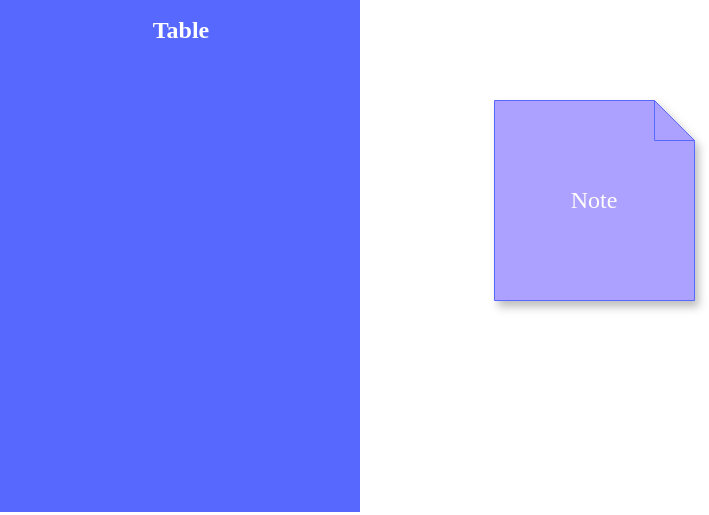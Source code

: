 <mxfile border="50" scale="3" compressed="false" locked="false" version="24.7.0" type="github">
  <diagram name="Blank" id="YmL12bMKpDGza6XwsDPr">
    <mxGraphModel dx="600" dy="323" grid="0" gridSize="10" guides="1" tooltips="1" connect="1" arrows="1" fold="1" page="0" pageScale="1" pageWidth="827" pageHeight="1169" background="none" math="1" shadow="0">
      <root>
        <mxCell id="X5NqExCQtvZxIxQ7pmgY-0" />
        <mxCell id="1" parent="X5NqExCQtvZxIxQ7pmgY-0" />
        <mxCell id="-vf5xMmUVaesIQRQ7jGJ-4" value="Table" style="shape=table;startSize=30;container=1;collapsible=1;childLayout=tableLayout;fixedRows=1;rowLines=0;fontStyle=1;align=center;resizeLast=1;html=1;fillColor=#5768FF;strokeColor=none;fontFamily=Comic Sans MS;fontColor=#FFFFFF;" vertex="1" parent="1">
          <mxGeometry x="112" y="227" width="180" height="256.429" as="geometry">
            <mxRectangle x="289" y="199" width="62" height="30" as="alternateBounds" />
          </mxGeometry>
        </mxCell>
        <mxCell id="-vf5xMmUVaesIQRQ7jGJ-5" value="" style="shape=tableRow;horizontal=0;startSize=0;swimlaneHead=0;swimlaneBody=0;fillColor=#5768FF;collapsible=0;dropTarget=0;points=[[0,0.5],[1,0.5]];portConstraint=eastwest;top=0;left=0;right=0;bottom=1;strokeColor=inherit;fontFamily=Comic Sans MS;fontColor=#FFFFFF;" vertex="1" parent="-vf5xMmUVaesIQRQ7jGJ-4">
          <mxGeometry y="30" width="180" height="136" as="geometry" />
        </mxCell>
        <mxCell id="-vf5xMmUVaesIQRQ7jGJ-6" value="" style="shape=partialRectangle;connectable=0;fillColor=#5768FF;top=0;left=0;bottom=0;right=0;fontStyle=1;overflow=hidden;whiteSpace=wrap;html=1;strokeColor=inherit;fontFamily=Comic Sans MS;fontColor=#FFFFFF;" vertex="1" parent="-vf5xMmUVaesIQRQ7jGJ-5">
          <mxGeometry width="160" height="136" as="geometry">
            <mxRectangle width="160" height="136" as="alternateBounds" />
          </mxGeometry>
        </mxCell>
        <mxCell id="-vf5xMmUVaesIQRQ7jGJ-7" value="" style="shape=partialRectangle;connectable=0;fillColor=#5768FF;top=0;left=0;bottom=0;right=0;align=left;spacingLeft=6;fontStyle=5;overflow=hidden;whiteSpace=wrap;html=1;strokeColor=inherit;fontFamily=Comic Sans MS;fontColor=#FFFFFF;" vertex="1" parent="-vf5xMmUVaesIQRQ7jGJ-5">
          <mxGeometry x="160" width="20" height="136" as="geometry">
            <mxRectangle width="20" height="136" as="alternateBounds" />
          </mxGeometry>
        </mxCell>
        <mxCell id="-vf5xMmUVaesIQRQ7jGJ-8" value="" style="shape=tableRow;horizontal=0;startSize=0;swimlaneHead=0;swimlaneBody=0;fillColor=#5768FF;collapsible=0;dropTarget=0;points=[[0,0.5],[1,0.5]];portConstraint=eastwest;top=0;left=0;right=0;bottom=0;strokeColor=inherit;fontFamily=Comic Sans MS;fontColor=#FFFFFF;" vertex="1" parent="-vf5xMmUVaesIQRQ7jGJ-4">
          <mxGeometry y="166" width="180" height="30" as="geometry" />
        </mxCell>
        <mxCell id="-vf5xMmUVaesIQRQ7jGJ-9" value="" style="shape=partialRectangle;connectable=0;fillColor=#5768FF;top=0;left=0;bottom=0;right=0;editable=1;overflow=hidden;whiteSpace=wrap;html=1;strokeColor=inherit;fontFamily=Comic Sans MS;fontColor=#FFFFFF;" vertex="1" parent="-vf5xMmUVaesIQRQ7jGJ-8">
          <mxGeometry width="160" height="30" as="geometry">
            <mxRectangle width="160" height="30" as="alternateBounds" />
          </mxGeometry>
        </mxCell>
        <mxCell id="-vf5xMmUVaesIQRQ7jGJ-10" value="" style="shape=partialRectangle;connectable=0;fillColor=#5768FF;top=0;left=0;bottom=0;right=0;align=left;spacingLeft=6;overflow=hidden;whiteSpace=wrap;html=1;strokeColor=inherit;fontFamily=Comic Sans MS;fontColor=#FFFFFF;" vertex="1" parent="-vf5xMmUVaesIQRQ7jGJ-8">
          <mxGeometry x="160" width="20" height="30" as="geometry">
            <mxRectangle width="20" height="30" as="alternateBounds" />
          </mxGeometry>
        </mxCell>
        <mxCell id="-vf5xMmUVaesIQRQ7jGJ-11" value="" style="shape=tableRow;horizontal=0;startSize=0;swimlaneHead=0;swimlaneBody=0;fillColor=#5768FF;collapsible=0;dropTarget=0;points=[[0,0.5],[1,0.5]];portConstraint=eastwest;top=0;left=0;right=0;bottom=0;strokeColor=inherit;fontFamily=Comic Sans MS;fontColor=#FFFFFF;" vertex="1" parent="-vf5xMmUVaesIQRQ7jGJ-4">
          <mxGeometry y="196" width="180" height="30" as="geometry" />
        </mxCell>
        <mxCell id="-vf5xMmUVaesIQRQ7jGJ-12" value="" style="shape=partialRectangle;connectable=0;fillColor=#5768FF;top=0;left=0;bottom=0;right=0;editable=1;overflow=hidden;whiteSpace=wrap;html=1;strokeColor=inherit;fontFamily=Comic Sans MS;fontColor=#FFFFFF;" vertex="1" parent="-vf5xMmUVaesIQRQ7jGJ-11">
          <mxGeometry width="160" height="30" as="geometry">
            <mxRectangle width="160" height="30" as="alternateBounds" />
          </mxGeometry>
        </mxCell>
        <mxCell id="-vf5xMmUVaesIQRQ7jGJ-13" value="" style="shape=partialRectangle;connectable=0;fillColor=#5768FF;top=0;left=0;bottom=0;right=0;align=left;spacingLeft=6;overflow=hidden;whiteSpace=wrap;html=1;strokeColor=inherit;fontFamily=Comic Sans MS;fontColor=#FFFFFF;" vertex="1" parent="-vf5xMmUVaesIQRQ7jGJ-11">
          <mxGeometry x="160" width="20" height="30" as="geometry">
            <mxRectangle width="20" height="30" as="alternateBounds" />
          </mxGeometry>
        </mxCell>
        <mxCell id="-vf5xMmUVaesIQRQ7jGJ-14" value="" style="shape=tableRow;horizontal=0;startSize=0;swimlaneHead=0;swimlaneBody=0;fillColor=#5768FF;collapsible=0;dropTarget=0;points=[[0,0.5],[1,0.5]];portConstraint=eastwest;top=0;left=0;right=0;bottom=0;strokeColor=inherit;fontFamily=Comic Sans MS;fontColor=#FFFFFF;" vertex="1" parent="-vf5xMmUVaesIQRQ7jGJ-4">
          <mxGeometry y="226" width="180" height="30" as="geometry" />
        </mxCell>
        <mxCell id="-vf5xMmUVaesIQRQ7jGJ-15" value="" style="shape=partialRectangle;connectable=0;fillColor=#5768FF;top=0;left=0;bottom=0;right=0;editable=1;overflow=hidden;whiteSpace=wrap;html=1;strokeColor=inherit;fontFamily=Comic Sans MS;fontColor=#FFFFFF;" vertex="1" parent="-vf5xMmUVaesIQRQ7jGJ-14">
          <mxGeometry width="160" height="30" as="geometry">
            <mxRectangle width="160" height="30" as="alternateBounds" />
          </mxGeometry>
        </mxCell>
        <mxCell id="-vf5xMmUVaesIQRQ7jGJ-16" value="" style="shape=partialRectangle;connectable=0;fillColor=#5768FF;top=0;left=0;bottom=0;right=0;align=left;spacingLeft=6;overflow=hidden;whiteSpace=wrap;html=1;strokeColor=inherit;fontFamily=Comic Sans MS;fontColor=#FFFFFF;" vertex="1" parent="-vf5xMmUVaesIQRQ7jGJ-14">
          <mxGeometry x="160" width="20" height="30" as="geometry">
            <mxRectangle width="20" height="30" as="alternateBounds" />
          </mxGeometry>
        </mxCell>
        <mxCell id="-vf5xMmUVaesIQRQ7jGJ-17" value="Note" style="shape=note;size=20;whiteSpace=wrap;html=1;fillColor=#ADA1FF;strokeColor=#5768FF;strokeWidth=0.5;shadow=1;fontColor=#FFFCFC;fontFamily=Comic Sans MS;" vertex="1" parent="1">
          <mxGeometry x="359" y="277" width="100" height="100" as="geometry" />
        </mxCell>
      </root>
    </mxGraphModel>
  </diagram>
</mxfile>
